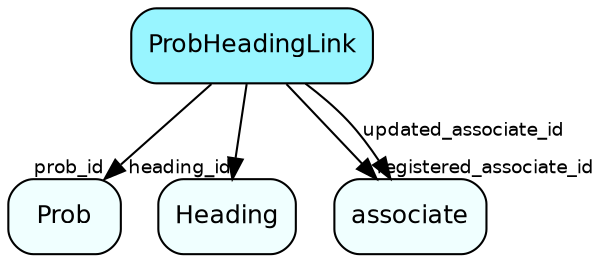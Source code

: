 digraph ProbHeadingLink  {
node [shape = box style="rounded, filled" fontname = "Helvetica" fontsize = "12" ]
edge [fontname = "Helvetica" fontsize = "9"]

ProbHeadingLink[fillcolor = "cadetblue1"]
Prob[fillcolor = "azure1"]
Heading[fillcolor = "azure1"]
associate[fillcolor = "azure1"]
ProbHeadingLink -> Prob [headlabel = "prob_id"]
ProbHeadingLink -> Heading [headlabel = "heading_id"]
ProbHeadingLink -> associate [headlabel = "registered_associate_id"]
ProbHeadingLink -> associate [label = "updated_associate_id"]
}
